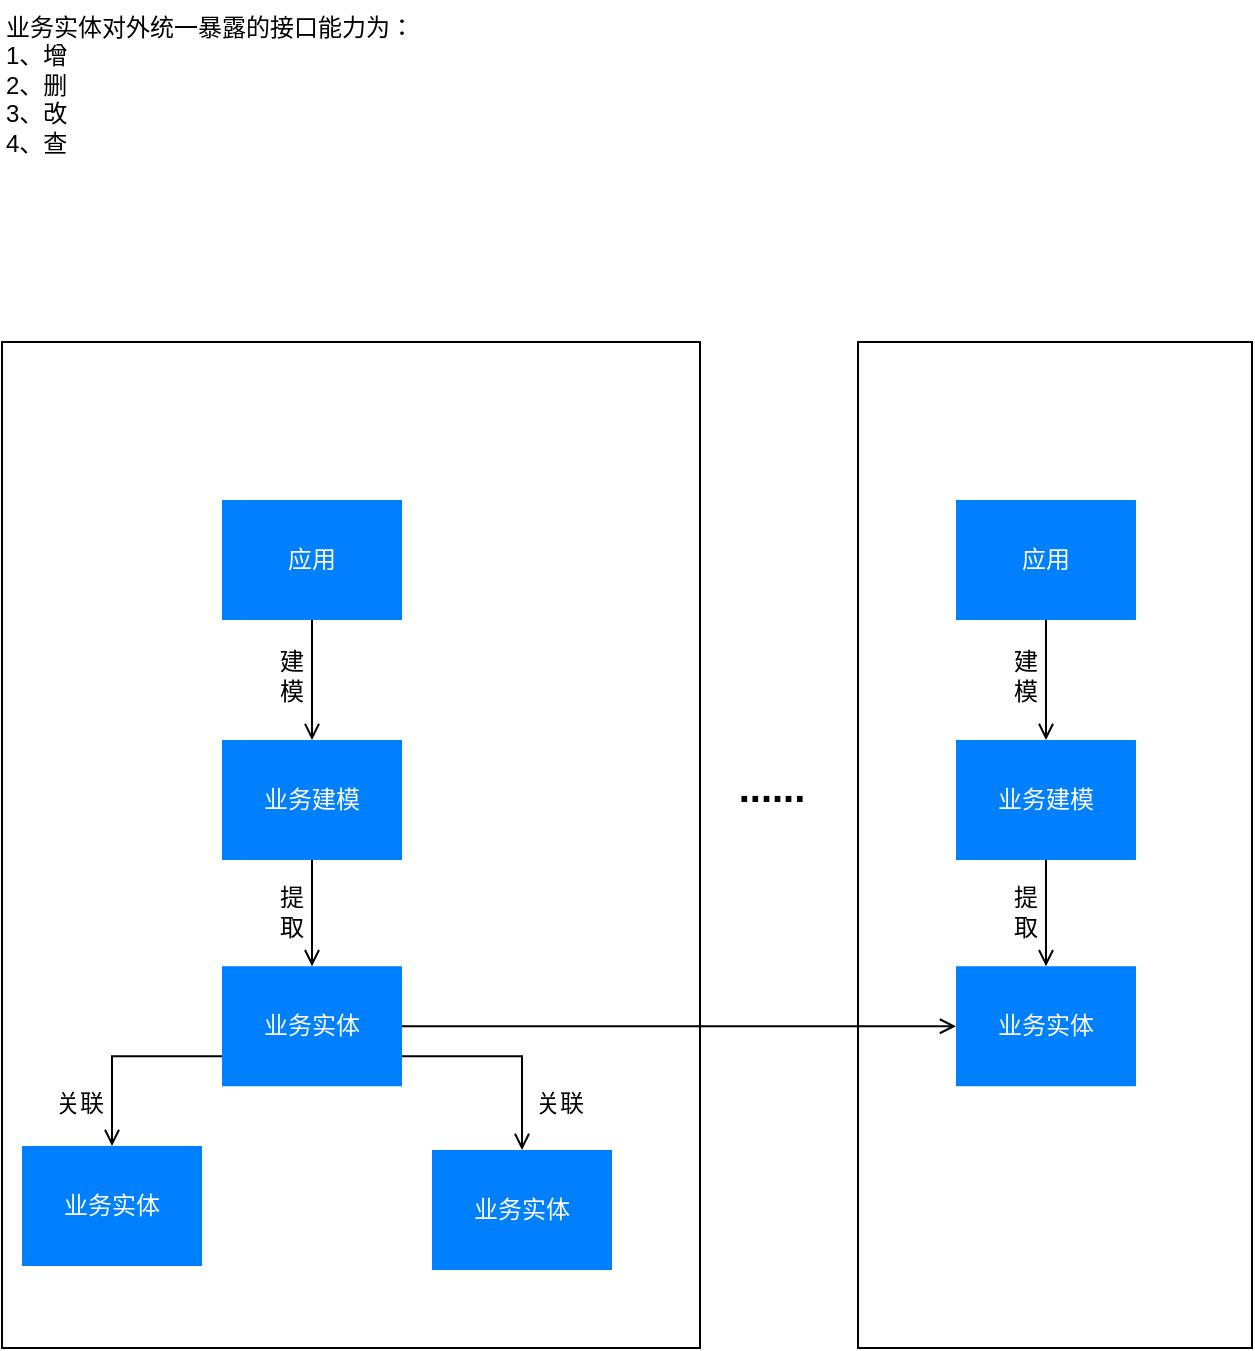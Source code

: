 <mxfile version="20.2.3" type="github">
  <diagram id="jyd061q0N29AtwrCHNUj" name="业务建模">
    <mxGraphModel dx="224" dy="547" grid="0" gridSize="10" guides="1" tooltips="1" connect="1" arrows="1" fold="1" page="1" pageScale="1" pageWidth="827" pageHeight="1169" math="0" shadow="0">
      <root>
        <mxCell id="0" />
        <mxCell id="1" parent="0" />
        <mxCell id="wdmTi_9Xw0bsXk3dd9Mw-1" value="" style="rounded=0;whiteSpace=wrap;html=1;" vertex="1" parent="1">
          <mxGeometry x="1300" y="337" width="197" height="503" as="geometry" />
        </mxCell>
        <mxCell id="0eqRUm81GAXf0bMq9a5D-10" value="" style="rounded=0;whiteSpace=wrap;html=1;" vertex="1" parent="1">
          <mxGeometry x="872" y="337" width="349" height="503" as="geometry" />
        </mxCell>
        <mxCell id="0eqRUm81GAXf0bMq9a5D-3" style="edgeStyle=orthogonalEdgeStyle;rounded=0;orthogonalLoop=1;jettySize=auto;html=1;exitX=0.5;exitY=1;exitDx=0;exitDy=0;endArrow=open;endFill=0;" edge="1" parent="1" source="0eqRUm81GAXf0bMq9a5D-1" target="0eqRUm81GAXf0bMq9a5D-2">
          <mxGeometry relative="1" as="geometry" />
        </mxCell>
        <mxCell id="0eqRUm81GAXf0bMq9a5D-1" value="&lt;font color=&quot;#ffffff&quot;&gt;业务建模&lt;/font&gt;" style="rounded=0;whiteSpace=wrap;html=1;fillColor=#007FFF;strokeColor=none;" vertex="1" parent="1">
          <mxGeometry x="982" y="536" width="90" height="60" as="geometry" />
        </mxCell>
        <mxCell id="wdmTi_9Xw0bsXk3dd9Mw-13" style="edgeStyle=orthogonalEdgeStyle;rounded=0;orthogonalLoop=1;jettySize=auto;html=1;fontSize=20;endArrow=open;endFill=0;exitX=0;exitY=0.75;exitDx=0;exitDy=0;" edge="1" parent="1" source="0eqRUm81GAXf0bMq9a5D-2" target="wdmTi_9Xw0bsXk3dd9Mw-12">
          <mxGeometry relative="1" as="geometry" />
        </mxCell>
        <mxCell id="wdmTi_9Xw0bsXk3dd9Mw-16" style="edgeStyle=orthogonalEdgeStyle;rounded=0;orthogonalLoop=1;jettySize=auto;html=1;exitX=1;exitY=0.5;exitDx=0;exitDy=0;fontSize=12;endArrow=open;endFill=0;" edge="1" parent="1" source="0eqRUm81GAXf0bMq9a5D-2" target="wdmTi_9Xw0bsXk3dd9Mw-5">
          <mxGeometry relative="1" as="geometry" />
        </mxCell>
        <mxCell id="wdmTi_9Xw0bsXk3dd9Mw-17" style="edgeStyle=orthogonalEdgeStyle;rounded=0;orthogonalLoop=1;jettySize=auto;html=1;exitX=1;exitY=0.75;exitDx=0;exitDy=0;entryX=0.5;entryY=0;entryDx=0;entryDy=0;fontSize=12;endArrow=open;endFill=0;" edge="1" parent="1" source="0eqRUm81GAXf0bMq9a5D-2" target="wdmTi_9Xw0bsXk3dd9Mw-15">
          <mxGeometry relative="1" as="geometry" />
        </mxCell>
        <mxCell id="0eqRUm81GAXf0bMq9a5D-2" value="&lt;font color=&quot;#ffffff&quot;&gt;业务实体&lt;/font&gt;" style="rounded=0;whiteSpace=wrap;html=1;fillColor=#007FFF;strokeColor=none;" vertex="1" parent="1">
          <mxGeometry x="982" y="649.12" width="90" height="60" as="geometry" />
        </mxCell>
        <mxCell id="0eqRUm81GAXf0bMq9a5D-4" value="提取" style="text;html=1;strokeColor=none;fillColor=none;align=center;verticalAlign=middle;whiteSpace=wrap;rounded=0;" vertex="1" parent="1">
          <mxGeometry x="1008" y="596" width="18" height="51" as="geometry" />
        </mxCell>
        <mxCell id="0eqRUm81GAXf0bMq9a5D-8" style="edgeStyle=orthogonalEdgeStyle;rounded=0;orthogonalLoop=1;jettySize=auto;html=1;entryX=0.5;entryY=0;entryDx=0;entryDy=0;endArrow=open;endFill=0;" edge="1" parent="1" source="0eqRUm81GAXf0bMq9a5D-7" target="0eqRUm81GAXf0bMq9a5D-1">
          <mxGeometry relative="1" as="geometry" />
        </mxCell>
        <mxCell id="0eqRUm81GAXf0bMq9a5D-7" value="&lt;font color=&quot;#ffffff&quot;&gt;应用&lt;/font&gt;" style="rounded=0;whiteSpace=wrap;html=1;fillColor=#007FFF;strokeColor=none;" vertex="1" parent="1">
          <mxGeometry x="982" y="416" width="90" height="60" as="geometry" />
        </mxCell>
        <mxCell id="0eqRUm81GAXf0bMq9a5D-9" value="建模" style="text;html=1;strokeColor=none;fillColor=none;align=center;verticalAlign=middle;whiteSpace=wrap;rounded=0;" vertex="1" parent="1">
          <mxGeometry x="1008" y="478" width="18" height="51" as="geometry" />
        </mxCell>
        <mxCell id="wdmTi_9Xw0bsXk3dd9Mw-2" style="edgeStyle=orthogonalEdgeStyle;rounded=0;orthogonalLoop=1;jettySize=auto;html=1;exitX=0.5;exitY=1;exitDx=0;exitDy=0;endArrow=open;endFill=0;" edge="1" parent="1" source="wdmTi_9Xw0bsXk3dd9Mw-3" target="wdmTi_9Xw0bsXk3dd9Mw-5">
          <mxGeometry relative="1" as="geometry" />
        </mxCell>
        <mxCell id="wdmTi_9Xw0bsXk3dd9Mw-3" value="&lt;font color=&quot;#ffffff&quot;&gt;业务建模&lt;/font&gt;" style="rounded=0;whiteSpace=wrap;html=1;fillColor=#007FFF;strokeColor=none;" vertex="1" parent="1">
          <mxGeometry x="1349" y="536" width="90" height="60" as="geometry" />
        </mxCell>
        <mxCell id="wdmTi_9Xw0bsXk3dd9Mw-5" value="&lt;font color=&quot;#ffffff&quot;&gt;业务实体&lt;/font&gt;" style="rounded=0;whiteSpace=wrap;html=1;fillColor=#007FFF;strokeColor=none;" vertex="1" parent="1">
          <mxGeometry x="1349" y="649.12" width="90" height="60" as="geometry" />
        </mxCell>
        <mxCell id="wdmTi_9Xw0bsXk3dd9Mw-6" value="提取" style="text;html=1;strokeColor=none;fillColor=none;align=center;verticalAlign=middle;whiteSpace=wrap;rounded=0;" vertex="1" parent="1">
          <mxGeometry x="1375" y="596" width="18" height="51" as="geometry" />
        </mxCell>
        <mxCell id="wdmTi_9Xw0bsXk3dd9Mw-8" style="edgeStyle=orthogonalEdgeStyle;rounded=0;orthogonalLoop=1;jettySize=auto;html=1;entryX=0.5;entryY=0;entryDx=0;entryDy=0;endArrow=open;endFill=0;" edge="1" parent="1" source="wdmTi_9Xw0bsXk3dd9Mw-9" target="wdmTi_9Xw0bsXk3dd9Mw-3">
          <mxGeometry relative="1" as="geometry" />
        </mxCell>
        <mxCell id="wdmTi_9Xw0bsXk3dd9Mw-9" value="&lt;font color=&quot;#ffffff&quot;&gt;应用&lt;/font&gt;" style="rounded=0;whiteSpace=wrap;html=1;fillColor=#007FFF;strokeColor=none;" vertex="1" parent="1">
          <mxGeometry x="1349" y="416" width="90" height="60" as="geometry" />
        </mxCell>
        <mxCell id="wdmTi_9Xw0bsXk3dd9Mw-10" value="建模" style="text;html=1;strokeColor=none;fillColor=none;align=center;verticalAlign=middle;whiteSpace=wrap;rounded=0;" vertex="1" parent="1">
          <mxGeometry x="1375" y="478" width="18" height="51" as="geometry" />
        </mxCell>
        <mxCell id="wdmTi_9Xw0bsXk3dd9Mw-11" value="......" style="text;html=1;strokeColor=none;fillColor=none;align=center;verticalAlign=middle;whiteSpace=wrap;rounded=0;fontStyle=1;fontSize=20;" vertex="1" parent="1">
          <mxGeometry x="1227" y="544" width="60" height="30" as="geometry" />
        </mxCell>
        <mxCell id="wdmTi_9Xw0bsXk3dd9Mw-12" value="&lt;font color=&quot;#ffffff&quot;&gt;业务实体&lt;/font&gt;" style="rounded=0;whiteSpace=wrap;html=1;fillColor=#007FFF;strokeColor=none;" vertex="1" parent="1">
          <mxGeometry x="882" y="739" width="90" height="60" as="geometry" />
        </mxCell>
        <mxCell id="wdmTi_9Xw0bsXk3dd9Mw-14" value="关联" style="text;html=1;strokeColor=none;fillColor=none;align=center;verticalAlign=middle;whiteSpace=wrap;rounded=0;fontSize=12;" vertex="1" parent="1">
          <mxGeometry x="892" y="703" width="38" height="30" as="geometry" />
        </mxCell>
        <mxCell id="wdmTi_9Xw0bsXk3dd9Mw-15" value="&lt;font color=&quot;#ffffff&quot;&gt;业务实体&lt;/font&gt;" style="rounded=0;whiteSpace=wrap;html=1;fillColor=#007FFF;strokeColor=none;" vertex="1" parent="1">
          <mxGeometry x="1087" y="741" width="90" height="60" as="geometry" />
        </mxCell>
        <mxCell id="wdmTi_9Xw0bsXk3dd9Mw-18" value="关联" style="text;html=1;strokeColor=none;fillColor=none;align=center;verticalAlign=middle;whiteSpace=wrap;rounded=0;fontSize=12;" vertex="1" parent="1">
          <mxGeometry x="1132" y="703" width="38" height="30" as="geometry" />
        </mxCell>
        <mxCell id="wdmTi_9Xw0bsXk3dd9Mw-19" value="业务实体对外统一暴露的接口能力为：&lt;br&gt;1、增&lt;br&gt;2、删&lt;br&gt;3、改&lt;br&gt;4、查" style="text;html=1;strokeColor=none;fillColor=none;align=left;verticalAlign=top;whiteSpace=wrap;rounded=0;fontSize=12;horizontal=1;" vertex="1" parent="1">
          <mxGeometry x="872" y="166" width="256" height="149" as="geometry" />
        </mxCell>
      </root>
    </mxGraphModel>
  </diagram>
</mxfile>
